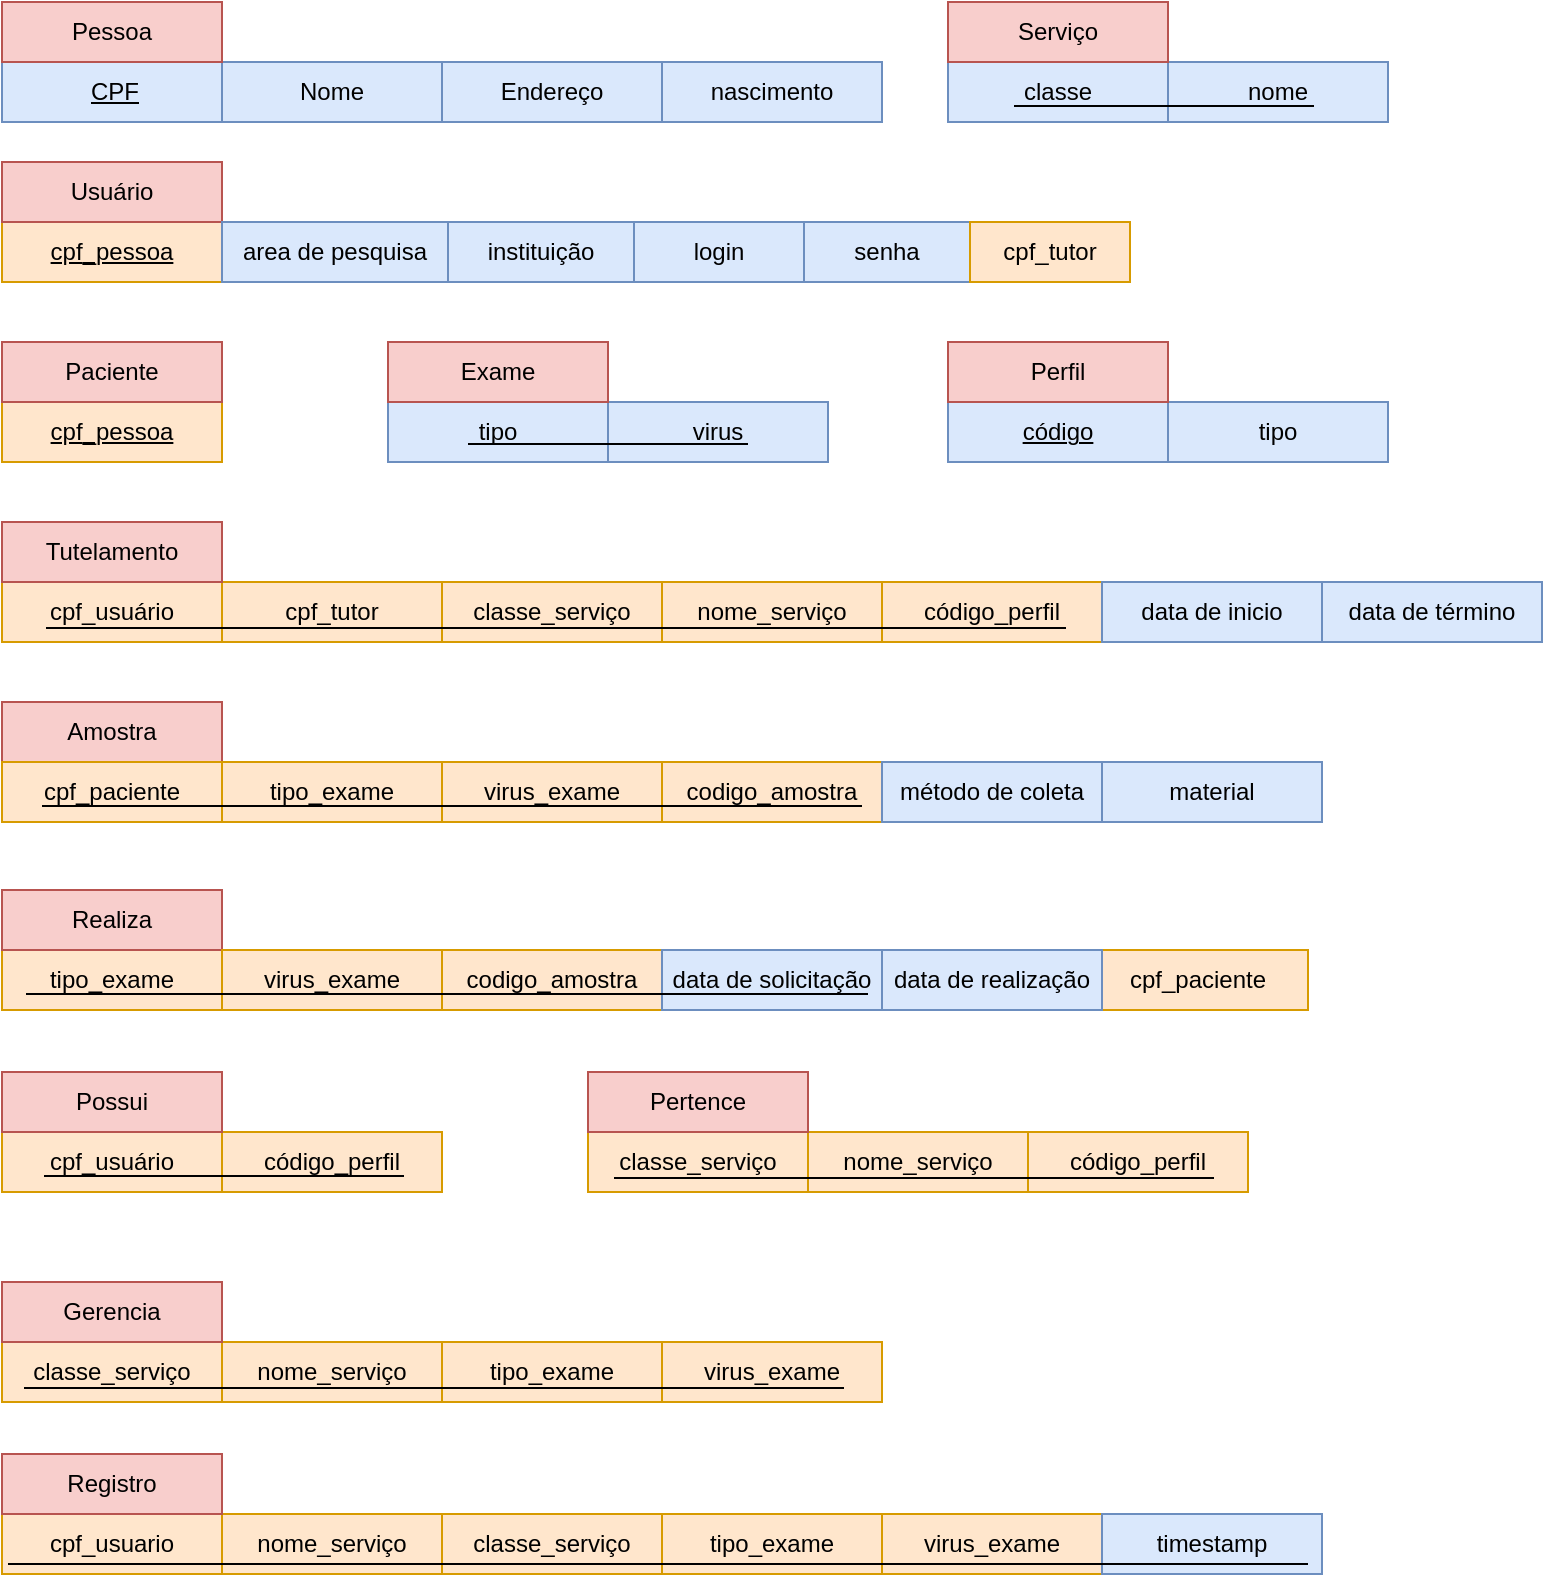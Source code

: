 <mxfile version="13.3.6" type="device" pages="2"><diagram id="jAh0YBd7r8vzs9oW0G2p" name="Lógico"><mxGraphModel dx="868" dy="1661" grid="1" gridSize="10" guides="1" tooltips="1" connect="1" arrows="1" fold="1" page="1" pageScale="1" pageWidth="827" pageHeight="1169" math="0" shadow="0"><root><mxCell id="IMQXL8LmpL3UIw3NfPSL-0"/><mxCell id="IMQXL8LmpL3UIw3NfPSL-1" parent="IMQXL8LmpL3UIw3NfPSL-0"/><mxCell id="pAVJql2VFPZZ9pFo32R--0" value="classe_serviço" style="rounded=0;whiteSpace=wrap;html=1;fillColor=#ffe6cc;strokeColor=#d79b00;" parent="IMQXL8LmpL3UIw3NfPSL-1" vertex="1"><mxGeometry x="247" y="746" width="110" height="30" as="geometry"/></mxCell><mxCell id="IMQXL8LmpL3UIw3NfPSL-2" value="&lt;span&gt;cpf&lt;/span&gt;_pessoa" style="rounded=0;whiteSpace=wrap;html=1;fillColor=#ffe6cc;strokeColor=#d79b00;fontStyle=4" parent="IMQXL8LmpL3UIw3NfPSL-1" vertex="1"><mxGeometry x="27" y="100" width="110" height="30" as="geometry"/></mxCell><mxCell id="eQSZPZ8rWdKUsVEHM2Z0-0" value="Usuário" style="rounded=0;whiteSpace=wrap;html=1;fillColor=#f8cecc;strokeColor=#b85450;" parent="IMQXL8LmpL3UIw3NfPSL-1" vertex="1"><mxGeometry x="27" y="70" width="110" height="30" as="geometry"/></mxCell><mxCell id="uRAISPo1om_rrp90xl5b-1" value="area de pesquisa" style="rounded=0;whiteSpace=wrap;html=1;fillColor=#dae8fc;strokeColor=#6c8ebf;" parent="IMQXL8LmpL3UIw3NfPSL-1" vertex="1"><mxGeometry x="137" y="100" width="113" height="30" as="geometry"/></mxCell><mxCell id="uRAISPo1om_rrp90xl5b-2" value="instituição" style="rounded=0;whiteSpace=wrap;html=1;fillColor=#dae8fc;strokeColor=#6c8ebf;" parent="IMQXL8LmpL3UIw3NfPSL-1" vertex="1"><mxGeometry x="250" y="100" width="93" height="30" as="geometry"/></mxCell><mxCell id="ti2b2BVWEdfCVOwl5oiU-1" value="login" style="rounded=0;whiteSpace=wrap;html=1;fillColor=#dae8fc;strokeColor=#6c8ebf;" parent="IMQXL8LmpL3UIw3NfPSL-1" vertex="1"><mxGeometry x="343" y="100" width="85" height="30" as="geometry"/></mxCell><mxCell id="ti2b2BVWEdfCVOwl5oiU-2" value="senha" style="rounded=0;whiteSpace=wrap;html=1;fillColor=#dae8fc;strokeColor=#6c8ebf;" parent="IMQXL8LmpL3UIw3NfPSL-1" vertex="1"><mxGeometry x="428" y="100" width="83" height="30" as="geometry"/></mxCell><mxCell id="EwQKti8Ii-PapF_wLqeQ-0" value="&lt;u&gt;código&lt;/u&gt;" style="rounded=0;whiteSpace=wrap;html=1;fillColor=#dae8fc;strokeColor=#6c8ebf;" parent="IMQXL8LmpL3UIw3NfPSL-1" vertex="1"><mxGeometry x="500" y="190" width="110" height="30" as="geometry"/></mxCell><mxCell id="EwQKti8Ii-PapF_wLqeQ-1" value="tipo" style="rounded=0;whiteSpace=wrap;html=1;fillColor=#dae8fc;strokeColor=#6c8ebf;" parent="IMQXL8LmpL3UIw3NfPSL-1" vertex="1"><mxGeometry x="610" y="190" width="110" height="30" as="geometry"/></mxCell><mxCell id="EwQKti8Ii-PapF_wLqeQ-2" value="Perfil" style="rounded=0;whiteSpace=wrap;html=1;fillColor=#f8cecc;strokeColor=#b85450;" parent="IMQXL8LmpL3UIw3NfPSL-1" vertex="1"><mxGeometry x="500" y="160" width="110" height="30" as="geometry"/></mxCell><mxCell id="9M65WIHrsqtHwDUgc66k-0" value="classe" style="rounded=0;whiteSpace=wrap;html=1;fillColor=#dae8fc;strokeColor=#6c8ebf;" parent="IMQXL8LmpL3UIw3NfPSL-1" vertex="1"><mxGeometry x="500" y="20" width="110" height="30" as="geometry"/></mxCell><mxCell id="9M65WIHrsqtHwDUgc66k-1" value="nome" style="rounded=0;whiteSpace=wrap;html=1;fillColor=#dae8fc;strokeColor=#6c8ebf;" parent="IMQXL8LmpL3UIw3NfPSL-1" vertex="1"><mxGeometry x="610" y="20" width="110" height="30" as="geometry"/></mxCell><mxCell id="9M65WIHrsqtHwDUgc66k-2" value="Serviço" style="rounded=0;whiteSpace=wrap;html=1;fillColor=#f8cecc;strokeColor=#b85450;" parent="IMQXL8LmpL3UIw3NfPSL-1" vertex="1"><mxGeometry x="500" y="-10" width="110" height="30" as="geometry"/></mxCell><mxCell id="ggwi98xwc5N3ixRF4b1e-0" value="&lt;span&gt;cpf&lt;/span&gt;_pessoa" style="rounded=0;whiteSpace=wrap;html=1;fillColor=#ffe6cc;strokeColor=#d79b00;fontStyle=4" parent="IMQXL8LmpL3UIw3NfPSL-1" vertex="1"><mxGeometry x="27" y="190" width="110" height="30" as="geometry"/></mxCell><mxCell id="ggwi98xwc5N3ixRF4b1e-2" value="Paciente" style="rounded=0;whiteSpace=wrap;html=1;fillColor=#f8cecc;strokeColor=#b85450;" parent="IMQXL8LmpL3UIw3NfPSL-1" vertex="1"><mxGeometry x="27" y="160" width="110" height="30" as="geometry"/></mxCell><mxCell id="Qrjcko0sncPWoXVTELtV-0" value="tipo" style="rounded=0;whiteSpace=wrap;html=1;fillColor=#dae8fc;strokeColor=#6c8ebf;" parent="IMQXL8LmpL3UIw3NfPSL-1" vertex="1"><mxGeometry x="220" y="190" width="110" height="30" as="geometry"/></mxCell><mxCell id="Qrjcko0sncPWoXVTELtV-1" value="virus" style="rounded=0;whiteSpace=wrap;html=1;fillColor=#dae8fc;strokeColor=#6c8ebf;" parent="IMQXL8LmpL3UIw3NfPSL-1" vertex="1"><mxGeometry x="330" y="190" width="110" height="30" as="geometry"/></mxCell><mxCell id="Qrjcko0sncPWoXVTELtV-2" value="Exame" style="rounded=0;whiteSpace=wrap;html=1;fillColor=#f8cecc;strokeColor=#b85450;" parent="IMQXL8LmpL3UIw3NfPSL-1" vertex="1"><mxGeometry x="220" y="160" width="110" height="30" as="geometry"/></mxCell><mxCell id="Qrjcko0sncPWoXVTELtV-6" value="tipo_exame" style="rounded=0;whiteSpace=wrap;html=1;fillColor=#ffe6cc;strokeColor=#d79b00;" parent="IMQXL8LmpL3UIw3NfPSL-1" vertex="1"><mxGeometry x="27" y="464" width="110" height="30" as="geometry"/></mxCell><mxCell id="Qrjcko0sncPWoXVTELtV-7" value="Realiza" style="rounded=0;whiteSpace=wrap;html=1;fillColor=#f8cecc;strokeColor=#b85450;" parent="IMQXL8LmpL3UIw3NfPSL-1" vertex="1"><mxGeometry x="27" y="434" width="110" height="30" as="geometry"/></mxCell><mxCell id="Qrjcko0sncPWoXVTELtV-8" value="virus_exame" style="rounded=0;whiteSpace=wrap;html=1;fillColor=#ffe6cc;strokeColor=#d79b00;" parent="IMQXL8LmpL3UIw3NfPSL-1" vertex="1"><mxGeometry x="137" y="464" width="110" height="30" as="geometry"/></mxCell><mxCell id="IFu592yKUtCFk6tuQfdn-4" value="" style="edgeStyle=orthogonalEdgeStyle;rounded=0;orthogonalLoop=1;jettySize=auto;html=1;" edge="1" parent="IMQXL8LmpL3UIw3NfPSL-1" source="Qrjcko0sncPWoXVTELtV-9" target="IFu592yKUtCFk6tuQfdn-3"><mxGeometry relative="1" as="geometry"/></mxCell><mxCell id="Qrjcko0sncPWoXVTELtV-9" value="codigo_amostra" style="rounded=0;whiteSpace=wrap;html=1;fillColor=#ffe6cc;strokeColor=#d79b00;" parent="IMQXL8LmpL3UIw3NfPSL-1" vertex="1"><mxGeometry x="247" y="464" width="110" height="30" as="geometry"/></mxCell><mxCell id="IFu592yKUtCFk6tuQfdn-3" value="codigo_amostra" style="rounded=0;whiteSpace=wrap;html=1;fillColor=#ffe6cc;strokeColor=#d79b00;" vertex="1" parent="IMQXL8LmpL3UIw3NfPSL-1"><mxGeometry x="437" y="464" width="110" height="30" as="geometry"/></mxCell><mxCell id="wNyRzie6UYbmlpW7Evg7-0" value="cpf_tutor" style="rounded=0;whiteSpace=wrap;html=1;fillColor=#ffe6cc;strokeColor=#d79b00;" parent="IMQXL8LmpL3UIw3NfPSL-1" vertex="1"><mxGeometry x="511" y="100" width="80" height="30" as="geometry"/></mxCell><mxCell id="sxPUjKInwPDWjoTw_KpP-0" value="cpf_usuário" style="rounded=0;whiteSpace=wrap;html=1;fillColor=#ffe6cc;strokeColor=#d79b00;" parent="IMQXL8LmpL3UIw3NfPSL-1" vertex="1"><mxGeometry x="27" y="555" width="110" height="30" as="geometry"/></mxCell><mxCell id="sxPUjKInwPDWjoTw_KpP-1" value="código_perfil" style="rounded=0;whiteSpace=wrap;html=1;fillColor=#ffe6cc;strokeColor=#d79b00;" parent="IMQXL8LmpL3UIw3NfPSL-1" vertex="1"><mxGeometry x="137" y="555" width="110" height="30" as="geometry"/></mxCell><mxCell id="sxPUjKInwPDWjoTw_KpP-2" value="Possui" style="rounded=0;whiteSpace=wrap;html=1;fillColor=#f8cecc;strokeColor=#b85450;" parent="IMQXL8LmpL3UIw3NfPSL-1" vertex="1"><mxGeometry x="27" y="525" width="110" height="30" as="geometry"/></mxCell><mxCell id="qeUYAqXNLvFVu0CiPbcS-0" value="classe_serviço" style="rounded=0;whiteSpace=wrap;html=1;fillColor=#ffe6cc;strokeColor=#d79b00;" parent="IMQXL8LmpL3UIw3NfPSL-1" vertex="1"><mxGeometry x="320" y="555" width="110" height="30" as="geometry"/></mxCell><mxCell id="qeUYAqXNLvFVu0CiPbcS-1" value="nome_serviço" style="rounded=0;whiteSpace=wrap;html=1;fillColor=#ffe6cc;strokeColor=#d79b00;" parent="IMQXL8LmpL3UIw3NfPSL-1" vertex="1"><mxGeometry x="430" y="555" width="110" height="30" as="geometry"/></mxCell><mxCell id="qeUYAqXNLvFVu0CiPbcS-2" value="Pertence" style="rounded=0;whiteSpace=wrap;html=1;fillColor=#f8cecc;strokeColor=#b85450;" parent="IMQXL8LmpL3UIw3NfPSL-1" vertex="1"><mxGeometry x="320" y="525" width="110" height="30" as="geometry"/></mxCell><mxCell id="qeUYAqXNLvFVu0CiPbcS-3" value="código_perfil" style="rounded=0;whiteSpace=wrap;html=1;fillColor=#ffe6cc;strokeColor=#d79b00;" parent="IMQXL8LmpL3UIw3NfPSL-1" vertex="1"><mxGeometry x="540" y="555" width="110" height="30" as="geometry"/></mxCell><mxCell id="aMGyAIAejodZmBtwN_1N-0" value="classe_serviço" style="rounded=0;whiteSpace=wrap;html=1;fillColor=#ffe6cc;strokeColor=#d79b00;" parent="IMQXL8LmpL3UIw3NfPSL-1" vertex="1"><mxGeometry x="27" y="660" width="110" height="30" as="geometry"/></mxCell><mxCell id="aMGyAIAejodZmBtwN_1N-1" value="nome_serviço" style="rounded=0;whiteSpace=wrap;html=1;fillColor=#ffe6cc;strokeColor=#d79b00;" parent="IMQXL8LmpL3UIw3NfPSL-1" vertex="1"><mxGeometry x="137" y="660" width="110" height="30" as="geometry"/></mxCell><mxCell id="aMGyAIAejodZmBtwN_1N-2" value="Gerencia" style="rounded=0;whiteSpace=wrap;html=1;fillColor=#f8cecc;strokeColor=#b85450;" parent="IMQXL8LmpL3UIw3NfPSL-1" vertex="1"><mxGeometry x="27" y="630" width="110" height="30" as="geometry"/></mxCell><mxCell id="aMGyAIAejodZmBtwN_1N-3" value="tipo_exame" style="rounded=0;whiteSpace=wrap;html=1;fillColor=#ffe6cc;strokeColor=#d79b00;" parent="IMQXL8LmpL3UIw3NfPSL-1" vertex="1"><mxGeometry x="247" y="660" width="110" height="30" as="geometry"/></mxCell><mxCell id="wGcYbsJ4tiGH1DmzL5F9-0" value="virus_exame" style="rounded=0;whiteSpace=wrap;html=1;fillColor=#ffe6cc;strokeColor=#d79b00;" parent="IMQXL8LmpL3UIw3NfPSL-1" vertex="1"><mxGeometry x="357" y="660" width="110" height="30" as="geometry"/></mxCell><mxCell id="AltOZx01EjM3JZjMiblU-0" value="cpf_usuário" style="rounded=0;whiteSpace=wrap;html=1;fillColor=#ffe6cc;strokeColor=#d79b00;" parent="IMQXL8LmpL3UIw3NfPSL-1" vertex="1"><mxGeometry x="27" y="280" width="110" height="30" as="geometry"/></mxCell><mxCell id="AltOZx01EjM3JZjMiblU-1" value="cpf_tutor" style="rounded=0;whiteSpace=wrap;html=1;fillColor=#ffe6cc;strokeColor=#d79b00;" parent="IMQXL8LmpL3UIw3NfPSL-1" vertex="1"><mxGeometry x="137" y="280" width="110" height="30" as="geometry"/></mxCell><mxCell id="AltOZx01EjM3JZjMiblU-2" value="Tutelamento" style="rounded=0;whiteSpace=wrap;html=1;fillColor=#f8cecc;strokeColor=#b85450;" parent="IMQXL8LmpL3UIw3NfPSL-1" vertex="1"><mxGeometry x="27" y="250" width="110" height="30" as="geometry"/></mxCell><mxCell id="AH1mc6JwZZPd2PWjTpTR-0" value="classe_serviço" style="rounded=0;whiteSpace=wrap;html=1;fillColor=#ffe6cc;strokeColor=#d79b00;" parent="IMQXL8LmpL3UIw3NfPSL-1" vertex="1"><mxGeometry x="247" y="280" width="110" height="30" as="geometry"/></mxCell><mxCell id="AH1mc6JwZZPd2PWjTpTR-1" value="nome_serviço" style="rounded=0;whiteSpace=wrap;html=1;fillColor=#ffe6cc;strokeColor=#d79b00;" parent="IMQXL8LmpL3UIw3NfPSL-1" vertex="1"><mxGeometry x="357" y="280" width="110" height="30" as="geometry"/></mxCell><mxCell id="AH1mc6JwZZPd2PWjTpTR-2" value="código_perfil" style="rounded=0;whiteSpace=wrap;html=1;fillColor=#ffe6cc;strokeColor=#d79b00;" parent="IMQXL8LmpL3UIw3NfPSL-1" vertex="1"><mxGeometry x="467" y="280" width="110" height="30" as="geometry"/></mxCell><mxCell id="U9KcP7mWg8FIKdCTxs3N-0" value="data de inicio" style="rounded=0;whiteSpace=wrap;html=1;fillColor=#dae8fc;strokeColor=#6c8ebf;" parent="IMQXL8LmpL3UIw3NfPSL-1" vertex="1"><mxGeometry x="577" y="280" width="110" height="30" as="geometry"/></mxCell><mxCell id="U9KcP7mWg8FIKdCTxs3N-1" value="data de término" style="rounded=0;whiteSpace=wrap;html=1;fillColor=#dae8fc;strokeColor=#6c8ebf;" parent="IMQXL8LmpL3UIw3NfPSL-1" vertex="1"><mxGeometry x="687" y="280" width="110" height="30" as="geometry"/></mxCell><mxCell id="jc5Ek-jVVhM3akCp5uhW-0" value="data de solicitação" style="rounded=0;whiteSpace=wrap;html=1;fillColor=#dae8fc;strokeColor=#6c8ebf;" parent="IMQXL8LmpL3UIw3NfPSL-1" vertex="1"><mxGeometry x="357" y="464" width="110" height="30" as="geometry"/></mxCell><mxCell id="6jEtvc7hPuEQ3GslAego-0" value="cpf_paciente" style="rounded=0;whiteSpace=wrap;html=1;fillColor=#ffe6cc;strokeColor=#d79b00;" parent="IMQXL8LmpL3UIw3NfPSL-1" vertex="1"><mxGeometry x="570" y="464" width="110" height="30" as="geometry"/></mxCell><mxCell id="6IfcuP5VA-Heh3vQKkLC-0" value="tipo_exame" style="rounded=0;whiteSpace=wrap;html=1;fillColor=#ffe6cc;strokeColor=#d79b00;" parent="IMQXL8LmpL3UIw3NfPSL-1" vertex="1"><mxGeometry x="137" y="370" width="110" height="30" as="geometry"/></mxCell><mxCell id="6IfcuP5VA-Heh3vQKkLC-1" value="Amostra" style="rounded=0;whiteSpace=wrap;html=1;fillColor=#f8cecc;strokeColor=#b85450;" parent="IMQXL8LmpL3UIw3NfPSL-1" vertex="1"><mxGeometry x="27" y="340" width="110" height="30" as="geometry"/></mxCell><mxCell id="6IfcuP5VA-Heh3vQKkLC-2" value="virus_exame" style="rounded=0;whiteSpace=wrap;html=1;fillColor=#ffe6cc;strokeColor=#d79b00;" parent="IMQXL8LmpL3UIw3NfPSL-1" vertex="1"><mxGeometry x="247" y="370" width="110" height="30" as="geometry"/></mxCell><mxCell id="6IfcuP5VA-Heh3vQKkLC-3" value="codigo_amostra" style="rounded=0;whiteSpace=wrap;html=1;fillColor=#ffe6cc;strokeColor=#d79b00;" parent="IMQXL8LmpL3UIw3NfPSL-1" vertex="1"><mxGeometry x="357" y="370" width="110" height="30" as="geometry"/></mxCell><mxCell id="6IfcuP5VA-Heh3vQKkLC-4" value="método de coleta" style="rounded=0;whiteSpace=wrap;html=1;fillColor=#dae8fc;strokeColor=#6c8ebf;" parent="IMQXL8LmpL3UIw3NfPSL-1" vertex="1"><mxGeometry x="467" y="370" width="110" height="30" as="geometry"/></mxCell><mxCell id="6IfcuP5VA-Heh3vQKkLC-5" value="material" style="rounded=0;whiteSpace=wrap;html=1;fillColor=#dae8fc;strokeColor=#6c8ebf;" parent="IMQXL8LmpL3UIw3NfPSL-1" vertex="1"><mxGeometry x="577" y="370" width="110" height="30" as="geometry"/></mxCell><mxCell id="6IfcuP5VA-Heh3vQKkLC-7" value="cpf_paciente" style="rounded=0;whiteSpace=wrap;html=1;fillColor=#ffe6cc;strokeColor=#d79b00;" parent="IMQXL8LmpL3UIw3NfPSL-1" vertex="1"><mxGeometry x="27" y="370" width="110" height="30" as="geometry"/></mxCell><mxCell id="4jJNKDUPsGu6tuqWJEap-0" value="" style="endArrow=none;html=1;" parent="IMQXL8LmpL3UIw3NfPSL-1" edge="1"><mxGeometry width="50" height="50" relative="1" as="geometry"><mxPoint x="559" y="303" as="sourcePoint"/><mxPoint x="49" y="303" as="targetPoint"/></mxGeometry></mxCell><mxCell id="4jJNKDUPsGu6tuqWJEap-1" value="" style="endArrow=none;html=1;" parent="IMQXL8LmpL3UIw3NfPSL-1" edge="1"><mxGeometry width="50" height="50" relative="1" as="geometry"><mxPoint x="457" y="392" as="sourcePoint"/><mxPoint x="47" y="392" as="targetPoint"/></mxGeometry></mxCell><mxCell id="T8vjY_fEN5TXa0uP2zGC-1" value="" style="endArrow=none;html=1;" parent="IMQXL8LmpL3UIw3NfPSL-1" edge="1"><mxGeometry width="50" height="50" relative="1" as="geometry"><mxPoint x="448" y="683" as="sourcePoint"/><mxPoint x="38" y="683" as="targetPoint"/></mxGeometry></mxCell><mxCell id="T8vjY_fEN5TXa0uP2zGC-2" value="" style="endArrow=none;html=1;" parent="IMQXL8LmpL3UIw3NfPSL-1" edge="1"><mxGeometry width="50" height="50" relative="1" as="geometry"><mxPoint x="633" y="578" as="sourcePoint"/><mxPoint x="333" y="578" as="targetPoint"/></mxGeometry></mxCell><mxCell id="T8vjY_fEN5TXa0uP2zGC-3" value="" style="endArrow=none;html=1;" parent="IMQXL8LmpL3UIw3NfPSL-1" edge="1"><mxGeometry width="50" height="50" relative="1" as="geometry"><mxPoint x="228" y="577" as="sourcePoint"/><mxPoint x="48" y="577" as="targetPoint"/></mxGeometry></mxCell><mxCell id="T8vjY_fEN5TXa0uP2zGC-4" value="" style="endArrow=none;html=1;" parent="IMQXL8LmpL3UIw3NfPSL-1" edge="1"><mxGeometry width="50" height="50" relative="1" as="geometry"><mxPoint x="400" y="211" as="sourcePoint"/><mxPoint x="260" y="211" as="targetPoint"/></mxGeometry></mxCell><mxCell id="T8vjY_fEN5TXa0uP2zGC-5" value="" style="endArrow=none;html=1;" parent="IMQXL8LmpL3UIw3NfPSL-1" edge="1"><mxGeometry width="50" height="50" relative="1" as="geometry"><mxPoint x="683" y="42" as="sourcePoint"/><mxPoint x="533" y="42" as="targetPoint"/></mxGeometry></mxCell><mxCell id="Y0Rt2bb6r4L8f3bkpsZz-0" value="cpf_usuario" style="rounded=0;whiteSpace=wrap;html=1;fillColor=#ffe6cc;strokeColor=#d79b00;" parent="IMQXL8LmpL3UIw3NfPSL-1" vertex="1"><mxGeometry x="27" y="746" width="110" height="30" as="geometry"/></mxCell><mxCell id="Y0Rt2bb6r4L8f3bkpsZz-1" value="nome_serviço" style="rounded=0;whiteSpace=wrap;html=1;fillColor=#ffe6cc;strokeColor=#d79b00;" parent="IMQXL8LmpL3UIw3NfPSL-1" vertex="1"><mxGeometry x="137" y="746" width="110" height="30" as="geometry"/></mxCell><mxCell id="Y0Rt2bb6r4L8f3bkpsZz-2" value="Registro" style="rounded=0;whiteSpace=wrap;html=1;fillColor=#f8cecc;strokeColor=#b85450;" parent="IMQXL8LmpL3UIw3NfPSL-1" vertex="1"><mxGeometry x="27" y="716" width="110" height="30" as="geometry"/></mxCell><mxCell id="Y0Rt2bb6r4L8f3bkpsZz-3" value="tipo_exame" style="rounded=0;whiteSpace=wrap;html=1;fillColor=#ffe6cc;strokeColor=#d79b00;" parent="IMQXL8LmpL3UIw3NfPSL-1" vertex="1"><mxGeometry x="357" y="746" width="110" height="30" as="geometry"/></mxCell><mxCell id="Y0Rt2bb6r4L8f3bkpsZz-4" value="virus_exame" style="rounded=0;whiteSpace=wrap;html=1;fillColor=#ffe6cc;strokeColor=#d79b00;" parent="IMQXL8LmpL3UIw3NfPSL-1" vertex="1"><mxGeometry x="467" y="746" width="110" height="30" as="geometry"/></mxCell><mxCell id="2Xri1TbPJ1mrp56gByfT-2" value="timestamp" style="rounded=0;whiteSpace=wrap;html=1;fillColor=#dae8fc;strokeColor=#6c8ebf;" parent="IMQXL8LmpL3UIw3NfPSL-1" vertex="1"><mxGeometry x="577" y="746" width="110" height="30" as="geometry"/></mxCell><mxCell id="F5T6IKQs63OmMpdxSETy-0" value="CPF" style="rounded=0;whiteSpace=wrap;html=1;fillColor=#dae8fc;strokeColor=#6c8ebf;fontStyle=4" parent="IMQXL8LmpL3UIw3NfPSL-1" vertex="1"><mxGeometry x="27" y="20" width="113" height="30" as="geometry"/></mxCell><mxCell id="F5T6IKQs63OmMpdxSETy-1" value="Nome" style="rounded=0;whiteSpace=wrap;html=1;fillColor=#dae8fc;strokeColor=#6c8ebf;" parent="IMQXL8LmpL3UIw3NfPSL-1" vertex="1"><mxGeometry x="137" y="20" width="110" height="30" as="geometry"/></mxCell><mxCell id="F5T6IKQs63OmMpdxSETy-2" value="Pessoa" style="rounded=0;whiteSpace=wrap;html=1;fillColor=#f8cecc;strokeColor=#b85450;" parent="IMQXL8LmpL3UIw3NfPSL-1" vertex="1"><mxGeometry x="27" y="-10" width="110" height="30" as="geometry"/></mxCell><mxCell id="Nu-nf6Sj6DYuugkJuobS-0" value="Endereço" style="rounded=0;whiteSpace=wrap;html=1;fillColor=#dae8fc;strokeColor=#6c8ebf;" parent="IMQXL8LmpL3UIw3NfPSL-1" vertex="1"><mxGeometry x="247" y="20" width="110" height="30" as="geometry"/></mxCell><mxCell id="Qm3mOYcgyRkWbWsfNOmR-0" value="nascimento" style="rounded=0;whiteSpace=wrap;html=1;fillColor=#dae8fc;strokeColor=#6c8ebf;" parent="IMQXL8LmpL3UIw3NfPSL-1" vertex="1"><mxGeometry x="357" y="20" width="110" height="30" as="geometry"/></mxCell><mxCell id="Y0Rt2bb6r4L8f3bkpsZz-5" value="" style="endArrow=none;html=1;" parent="IMQXL8LmpL3UIw3NfPSL-1" edge="1"><mxGeometry width="50" height="50" relative="1" as="geometry"><mxPoint x="680" y="771" as="sourcePoint"/><mxPoint x="30" y="771" as="targetPoint"/></mxGeometry></mxCell><mxCell id="IFu592yKUtCFk6tuQfdn-1" value="data de realização" style="rounded=0;whiteSpace=wrap;html=1;fillColor=#dae8fc;strokeColor=#6c8ebf;" vertex="1" parent="IMQXL8LmpL3UIw3NfPSL-1"><mxGeometry x="467" y="464" width="110" height="30" as="geometry"/></mxCell><mxCell id="T8vjY_fEN5TXa0uP2zGC-0" value="" style="endArrow=none;html=1;" parent="IMQXL8LmpL3UIw3NfPSL-1" edge="1"><mxGeometry width="50" height="50" relative="1" as="geometry"><mxPoint x="460" y="486" as="sourcePoint"/><mxPoint x="39" y="486" as="targetPoint"/></mxGeometry></mxCell></root></mxGraphModel></diagram><diagram id="wMgisR5RupogRQAmlklI" name="Conceitual"><mxGraphModel dx="1718" dy="492" grid="1" gridSize="10" guides="1" tooltips="1" connect="1" arrows="1" fold="1" page="1" pageScale="1" pageWidth="850" pageHeight="1100" math="0" shadow="0"><root><mxCell id="Sdqjc4RaYZZWizj2zYjM-0"/><mxCell id="Sdqjc4RaYZZWizj2zYjM-1" parent="Sdqjc4RaYZZWizj2zYjM-0"/><mxCell id="Sdqjc4RaYZZWizj2zYjM-2" value="Usuário" style="rounded=0;whiteSpace=wrap;html=1;" parent="Sdqjc4RaYZZWizj2zYjM-1" vertex="1"><mxGeometry x="135" y="230" width="130" height="70" as="geometry"/></mxCell><mxCell id="Sdqjc4RaYZZWizj2zYjM-3" value="&lt;div&gt;Nome&lt;/div&gt;" style="ellipse;whiteSpace=wrap;html=1;align=center;" parent="Sdqjc4RaYZZWizj2zYjM-1" vertex="1"><mxGeometry x="-355" y="409" width="100" height="40" as="geometry"/></mxCell><mxCell id="Sdqjc4RaYZZWizj2zYjM-4" value="Endereço" style="ellipse;whiteSpace=wrap;html=1;align=center;" parent="Sdqjc4RaYZZWizj2zYjM-1" vertex="1"><mxGeometry x="-355" y="455" width="100" height="40" as="geometry"/></mxCell><mxCell id="Sdqjc4RaYZZWizj2zYjM-5" value="CPF" style="ellipse;whiteSpace=wrap;html=1;align=center;fontStyle=4;" parent="Sdqjc4RaYZZWizj2zYjM-1" vertex="1"><mxGeometry x="-355" y="359" width="100" height="40" as="geometry"/></mxCell><mxCell id="Sdqjc4RaYZZWizj2zYjM-6" value="Área de pesquisa" style="ellipse;whiteSpace=wrap;html=1;align=center;" parent="Sdqjc4RaYZZWizj2zYjM-1" vertex="1"><mxGeometry x="-40" y="90" width="100" height="40" as="geometry"/></mxCell><mxCell id="Sdqjc4RaYZZWizj2zYjM-7" value="Instituição" style="ellipse;whiteSpace=wrap;html=1;align=center;" parent="Sdqjc4RaYZZWizj2zYjM-1" vertex="1"><mxGeometry x="-50" y="140" width="100" height="40" as="geometry"/></mxCell><mxCell id="Sdqjc4RaYZZWizj2zYjM-8" value="Data de Nascimento" style="ellipse;whiteSpace=wrap;html=1;align=center;" parent="Sdqjc4RaYZZWizj2zYjM-1" vertex="1"><mxGeometry x="-355" y="510" width="100" height="40" as="geometry"/></mxCell><mxCell id="Sdqjc4RaYZZWizj2zYjM-9" value="Login" style="ellipse;whiteSpace=wrap;html=1;align=center;" parent="Sdqjc4RaYZZWizj2zYjM-1" vertex="1"><mxGeometry x="-50" y="190" width="100" height="47" as="geometry"/></mxCell><mxCell id="Sdqjc4RaYZZWizj2zYjM-10" value="Senha" style="ellipse;whiteSpace=wrap;html=1;align=center;" parent="Sdqjc4RaYZZWizj2zYjM-1" vertex="1"><mxGeometry x="60" y="70" width="100" height="43" as="geometry"/></mxCell><mxCell id="Sdqjc4RaYZZWizj2zYjM-11" value="" style="endArrow=none;html=1;entryX=0;entryY=0.5;entryDx=0;entryDy=0;exitX=1;exitY=0.5;exitDx=0;exitDy=0;" parent="Sdqjc4RaYZZWizj2zYjM-1" source="Sdqjc4RaYZZWizj2zYjM-3" target="F1J-BJgV4e-9mmeXZ5O0-0" edge="1"><mxGeometry width="50" height="50" relative="1" as="geometry"><mxPoint x="-235" y="399" as="sourcePoint"/><mxPoint x="-305" y="314" as="targetPoint"/></mxGeometry></mxCell><mxCell id="Sdqjc4RaYZZWizj2zYjM-12" value="" style="endArrow=none;html=1;entryX=0;entryY=0.5;entryDx=0;entryDy=0;exitX=1;exitY=0.5;exitDx=0;exitDy=0;" parent="Sdqjc4RaYZZWizj2zYjM-1" source="Sdqjc4RaYZZWizj2zYjM-5" target="F1J-BJgV4e-9mmeXZ5O0-0" edge="1"><mxGeometry width="50" height="50" relative="1" as="geometry"><mxPoint x="-345" y="159" as="sourcePoint"/><mxPoint x="-305" y="314" as="targetPoint"/></mxGeometry></mxCell><mxCell id="Sdqjc4RaYZZWizj2zYjM-13" value="" style="endArrow=none;html=1;entryX=0;entryY=0.5;entryDx=0;entryDy=0;exitX=1;exitY=0.5;exitDx=0;exitDy=0;" parent="Sdqjc4RaYZZWizj2zYjM-1" source="Sdqjc4RaYZZWizj2zYjM-4" target="F1J-BJgV4e-9mmeXZ5O0-0" edge="1"><mxGeometry width="50" height="50" relative="1" as="geometry"><mxPoint x="-345" y="209" as="sourcePoint"/><mxPoint x="-305" y="314" as="targetPoint"/></mxGeometry></mxCell><mxCell id="Sdqjc4RaYZZWizj2zYjM-14" value="" style="endArrow=none;html=1;exitX=1;exitY=1;exitDx=0;exitDy=0;entryX=0;entryY=0;entryDx=0;entryDy=0;" parent="Sdqjc4RaYZZWizj2zYjM-1" source="Sdqjc4RaYZZWizj2zYjM-6" target="Sdqjc4RaYZZWizj2zYjM-2" edge="1"><mxGeometry width="50" height="50" relative="1" as="geometry"><mxPoint x="40" y="140" as="sourcePoint"/><mxPoint x="80" y="195" as="targetPoint"/></mxGeometry></mxCell><mxCell id="Sdqjc4RaYZZWizj2zYjM-15" value="" style="endArrow=none;html=1;exitX=1;exitY=0.5;exitDx=0;exitDy=0;entryX=0;entryY=0;entryDx=0;entryDy=0;" parent="Sdqjc4RaYZZWizj2zYjM-1" source="Sdqjc4RaYZZWizj2zYjM-7" target="Sdqjc4RaYZZWizj2zYjM-2" edge="1"><mxGeometry width="50" height="50" relative="1" as="geometry"><mxPoint x="40" y="190" as="sourcePoint"/><mxPoint x="80" y="195" as="targetPoint"/></mxGeometry></mxCell><mxCell id="Sdqjc4RaYZZWizj2zYjM-16" value="" style="endArrow=none;html=1;exitX=1;exitY=0.5;exitDx=0;exitDy=0;entryX=0;entryY=0.5;entryDx=0;entryDy=0;" parent="Sdqjc4RaYZZWizj2zYjM-1" source="Sdqjc4RaYZZWizj2zYjM-8" target="F1J-BJgV4e-9mmeXZ5O0-0" edge="1"><mxGeometry width="50" height="50" relative="1" as="geometry"><mxPoint x="-345" y="359" as="sourcePoint"/><mxPoint x="-305" y="314" as="targetPoint"/></mxGeometry></mxCell><mxCell id="Sdqjc4RaYZZWizj2zYjM-17" value="" style="endArrow=none;html=1;exitX=1;exitY=0.5;exitDx=0;exitDy=0;entryX=0;entryY=0;entryDx=0;entryDy=0;" parent="Sdqjc4RaYZZWizj2zYjM-1" source="Sdqjc4RaYZZWizj2zYjM-9" target="Sdqjc4RaYZZWizj2zYjM-2" edge="1"><mxGeometry width="50" height="50" relative="1" as="geometry"><mxPoint x="20" y="260" as="sourcePoint"/><mxPoint x="80" y="195" as="targetPoint"/></mxGeometry></mxCell><mxCell id="Sdqjc4RaYZZWizj2zYjM-19" value="Tutelamento" style="rhombus;whiteSpace=wrap;html=1;" parent="Sdqjc4RaYZZWizj2zYjM-1" vertex="1"><mxGeometry x="470" y="225" width="80" height="80" as="geometry"/></mxCell><mxCell id="Sdqjc4RaYZZWizj2zYjM-20" value="Perfil" style="rounded=0;whiteSpace=wrap;html=1;" parent="Sdqjc4RaYZZWizj2zYjM-1" vertex="1"><mxGeometry x="708" y="230" width="130" height="70" as="geometry"/></mxCell><mxCell id="Sdqjc4RaYZZWizj2zYjM-21" value="Possui" style="rhombus;whiteSpace=wrap;html=1;" parent="Sdqjc4RaYZZWizj2zYjM-1" vertex="1"><mxGeometry x="480" y="10" width="80" height="80" as="geometry"/></mxCell><mxCell id="Sdqjc4RaYZZWizj2zYjM-22" value="" style="endArrow=none;html=1;rounded=0;exitX=0.75;exitY=0;exitDx=0;exitDy=0;entryX=0.5;entryY=0;entryDx=0;entryDy=0;" parent="Sdqjc4RaYZZWizj2zYjM-1" source="Sdqjc4RaYZZWizj2zYjM-2" target="Sdqjc4RaYZZWizj2zYjM-19" edge="1"><mxGeometry relative="1" as="geometry"><mxPoint x="230" y="270" as="sourcePoint"/><mxPoint x="440" y="200" as="targetPoint"/><Array as="points"><mxPoint x="233" y="200"/><mxPoint x="410" y="200"/><mxPoint x="510" y="200"/></Array></mxGeometry></mxCell><mxCell id="Sdqjc4RaYZZWizj2zYjM-23" value="1" style="resizable=0;html=1;align=right;verticalAlign=bottom;" parent="Sdqjc4RaYZZWizj2zYjM-22" connectable="0" vertex="1"><mxGeometry x="1" relative="1" as="geometry"><mxPoint x="-70" y="-25" as="offset"/></mxGeometry></mxCell><mxCell id="Sdqjc4RaYZZWizj2zYjM-24" value="" style="endArrow=none;html=1;rounded=0;entryX=0;entryY=0.5;entryDx=0;entryDy=0;exitX=1;exitY=0.5;exitDx=0;exitDy=0;" parent="Sdqjc4RaYZZWizj2zYjM-1" source="Sdqjc4RaYZZWizj2zYjM-2" target="Sdqjc4RaYZZWizj2zYjM-19" edge="1"><mxGeometry relative="1" as="geometry"><mxPoint x="320" y="265" as="sourcePoint"/><mxPoint x="390" y="270" as="targetPoint"/></mxGeometry></mxCell><mxCell id="Sdqjc4RaYZZWizj2zYjM-25" value="N" style="resizable=0;html=1;align=right;verticalAlign=bottom;" parent="Sdqjc4RaYZZWizj2zYjM-24" connectable="0" vertex="1"><mxGeometry x="1" relative="1" as="geometry"><mxPoint x="-30" as="offset"/></mxGeometry></mxCell><mxCell id="Sdqjc4RaYZZWizj2zYjM-26" value="" style="endArrow=none;html=1;rounded=0;exitX=0.5;exitY=0;exitDx=0;exitDy=0;entryX=0;entryY=0.5;entryDx=0;entryDy=0;" parent="Sdqjc4RaYZZWizj2zYjM-1" source="Sdqjc4RaYZZWizj2zYjM-2" target="Sdqjc4RaYZZWizj2zYjM-21" edge="1"><mxGeometry relative="1" as="geometry"><mxPoint x="330" y="275" as="sourcePoint"/><mxPoint x="255" y="70" as="targetPoint"/><Array as="points"><mxPoint x="200" y="50"/></Array></mxGeometry></mxCell><mxCell id="Sdqjc4RaYZZWizj2zYjM-27" value="N" style="resizable=0;html=1;align=right;verticalAlign=bottom;" parent="Sdqjc4RaYZZWizj2zYjM-26" connectable="0" vertex="1"><mxGeometry x="1" relative="1" as="geometry"><mxPoint x="-50" as="offset"/></mxGeometry></mxCell><mxCell id="Sdqjc4RaYZZWizj2zYjM-28" value="" style="endArrow=none;html=1;rounded=0;exitX=0.5;exitY=0;exitDx=0;exitDy=0;entryX=1;entryY=0.5;entryDx=0;entryDy=0;" parent="Sdqjc4RaYZZWizj2zYjM-1" source="Sdqjc4RaYZZWizj2zYjM-20" target="Sdqjc4RaYZZWizj2zYjM-21" edge="1"><mxGeometry relative="1" as="geometry"><mxPoint x="265" y="240" as="sourcePoint"/><mxPoint x="420" y="130" as="targetPoint"/><Array as="points"><mxPoint x="773" y="50"/></Array></mxGeometry></mxCell><mxCell id="Sdqjc4RaYZZWizj2zYjM-29" value="M" style="resizable=0;html=1;align=right;verticalAlign=bottom;" parent="Sdqjc4RaYZZWizj2zYjM-28" connectable="0" vertex="1"><mxGeometry x="1" relative="1" as="geometry"><mxPoint x="100" as="offset"/></mxGeometry></mxCell><mxCell id="Sdqjc4RaYZZWizj2zYjM-30" value="Data de início" style="ellipse;whiteSpace=wrap;html=1;align=center;" parent="Sdqjc4RaYZZWizj2zYjM-1" vertex="1"><mxGeometry x="520" y="130" width="100" height="40" as="geometry"/></mxCell><mxCell id="Sdqjc4RaYZZWizj2zYjM-31" value="Data de término" style="ellipse;whiteSpace=wrap;html=1;align=center;" parent="Sdqjc4RaYZZWizj2zYjM-1" vertex="1"><mxGeometry x="560" y="180" width="100" height="40" as="geometry"/></mxCell><mxCell id="Sdqjc4RaYZZWizj2zYjM-32" value="" style="endArrow=none;html=1;exitX=1;exitY=0;exitDx=0;exitDy=0;" parent="Sdqjc4RaYZZWizj2zYjM-1" source="Sdqjc4RaYZZWizj2zYjM-19" target="Sdqjc4RaYZZWizj2zYjM-31" edge="1"><mxGeometry width="50" height="50" relative="1" as="geometry"><mxPoint x="550" y="290" as="sourcePoint"/><mxPoint x="600" y="240" as="targetPoint"/></mxGeometry></mxCell><mxCell id="Sdqjc4RaYZZWizj2zYjM-33" value="" style="endArrow=none;html=1;exitX=1;exitY=0;exitDx=0;exitDy=0;" parent="Sdqjc4RaYZZWizj2zYjM-1" source="Sdqjc4RaYZZWizj2zYjM-19" target="Sdqjc4RaYZZWizj2zYjM-30" edge="1"><mxGeometry width="50" height="50" relative="1" as="geometry"><mxPoint x="540" y="255" as="sourcePoint"/><mxPoint x="591.024" y="226.299" as="targetPoint"/></mxGeometry></mxCell><mxCell id="Sdqjc4RaYZZWizj2zYjM-34" value="" style="endArrow=none;html=1;rounded=0;entryX=0;entryY=0.5;entryDx=0;entryDy=0;exitX=1;exitY=0.5;exitDx=0;exitDy=0;" parent="Sdqjc4RaYZZWizj2zYjM-1" source="Sdqjc4RaYZZWizj2zYjM-19" target="Sdqjc4RaYZZWizj2zYjM-20" edge="1"><mxGeometry relative="1" as="geometry"><mxPoint x="330" y="275" as="sourcePoint"/><mxPoint x="480" y="275" as="targetPoint"/></mxGeometry></mxCell><mxCell id="Sdqjc4RaYZZWizj2zYjM-35" value="M" style="resizable=0;html=1;align=right;verticalAlign=bottom;" parent="Sdqjc4RaYZZWizj2zYjM-34" connectable="0" vertex="1"><mxGeometry x="1" relative="1" as="geometry"><mxPoint x="-30" as="offset"/></mxGeometry></mxCell><mxCell id="Sdqjc4RaYZZWizj2zYjM-36" value="Tipo" style="ellipse;whiteSpace=wrap;html=1;align=center;" parent="Sdqjc4RaYZZWizj2zYjM-1" vertex="1"><mxGeometry x="898" y="210" width="100" height="40" as="geometry"/></mxCell><mxCell id="Sdqjc4RaYZZWizj2zYjM-37" value="" style="endArrow=none;html=1;exitX=1;exitY=0.5;exitDx=0;exitDy=0;entryX=0;entryY=0.5;entryDx=0;entryDy=0;" parent="Sdqjc4RaYZZWizj2zYjM-1" source="Sdqjc4RaYZZWizj2zYjM-20" target="Sdqjc4RaYZZWizj2zYjM-36" edge="1"><mxGeometry width="50" height="50" relative="1" as="geometry"><mxPoint x="540" y="255" as="sourcePoint"/><mxPoint x="591.024" y="226.299" as="targetPoint"/></mxGeometry></mxCell><mxCell id="Sdqjc4RaYZZWizj2zYjM-38" value="código" style="ellipse;whiteSpace=wrap;html=1;align=center;fontStyle=4;" parent="Sdqjc4RaYZZWizj2zYjM-1" vertex="1"><mxGeometry x="898" y="260" width="100" height="40" as="geometry"/></mxCell><mxCell id="Sdqjc4RaYZZWizj2zYjM-39" value="" style="endArrow=none;html=1;exitX=1;exitY=0.5;exitDx=0;exitDy=0;entryX=0;entryY=0.5;entryDx=0;entryDy=0;" parent="Sdqjc4RaYZZWizj2zYjM-1" source="Sdqjc4RaYZZWizj2zYjM-20" target="Sdqjc4RaYZZWizj2zYjM-38" edge="1"><mxGeometry width="50" height="50" relative="1" as="geometry"><mxPoint x="820" y="275" as="sourcePoint"/><mxPoint x="880" y="230" as="targetPoint"/></mxGeometry></mxCell><mxCell id="Sdqjc4RaYZZWizj2zYjM-40" value="Serviço" style="rounded=0;whiteSpace=wrap;html=1;" parent="Sdqjc4RaYZZWizj2zYjM-1" vertex="1"><mxGeometry x="445" y="436" width="130" height="70" as="geometry"/></mxCell><mxCell id="Sdqjc4RaYZZWizj2zYjM-41" value="Pertence" style="rhombus;whiteSpace=wrap;html=1;" parent="Sdqjc4RaYZZWizj2zYjM-1" vertex="1"><mxGeometry x="733" y="431" width="80" height="80" as="geometry"/></mxCell><mxCell id="Sdqjc4RaYZZWizj2zYjM-42" value="" style="shape=link;html=1;rounded=0;entryX=0;entryY=0.5;entryDx=0;entryDy=0;" parent="Sdqjc4RaYZZWizj2zYjM-1" target="Sdqjc4RaYZZWizj2zYjM-41" edge="1"><mxGeometry relative="1" as="geometry"><mxPoint x="575" y="471" as="sourcePoint"/><mxPoint x="705" y="470.5" as="targetPoint"/></mxGeometry></mxCell><mxCell id="Sdqjc4RaYZZWizj2zYjM-43" value="N" style="resizable=0;html=1;align=right;verticalAlign=bottom;" parent="Sdqjc4RaYZZWizj2zYjM-42" connectable="0" vertex="1"><mxGeometry x="1" relative="1" as="geometry"><mxPoint x="-65" as="offset"/></mxGeometry></mxCell><mxCell id="Sdqjc4RaYZZWizj2zYjM-44" value="" style="shape=link;html=1;rounded=0;entryX=0.5;entryY=0;entryDx=0;entryDy=0;exitX=0.5;exitY=1;exitDx=0;exitDy=0;" parent="Sdqjc4RaYZZWizj2zYjM-1" source="Sdqjc4RaYZZWizj2zYjM-20" target="Sdqjc4RaYZZWizj2zYjM-41" edge="1"><mxGeometry relative="1" as="geometry"><mxPoint x="613" y="445" as="sourcePoint"/><mxPoint x="743" y="445" as="targetPoint"/></mxGeometry></mxCell><mxCell id="Sdqjc4RaYZZWizj2zYjM-45" value="M" style="resizable=0;html=1;align=right;verticalAlign=bottom;" parent="Sdqjc4RaYZZWizj2zYjM-44" connectable="0" vertex="1"><mxGeometry x="1" relative="1" as="geometry"><mxPoint x="-15" y="-35" as="offset"/></mxGeometry></mxCell><mxCell id="Sdqjc4RaYZZWizj2zYjM-46" value="" style="endArrow=none;html=1;rounded=0;entryX=0.5;entryY=0;entryDx=0;entryDy=0;exitX=0.5;exitY=1;exitDx=0;exitDy=0;" parent="Sdqjc4RaYZZWizj2zYjM-1" source="Sdqjc4RaYZZWizj2zYjM-19" target="Sdqjc4RaYZZWizj2zYjM-40" edge="1"><mxGeometry relative="1" as="geometry"><mxPoint x="560" y="275" as="sourcePoint"/><mxPoint x="690" y="275" as="targetPoint"/></mxGeometry></mxCell><mxCell id="Sdqjc4RaYZZWizj2zYjM-47" value="&lt;div&gt;K&lt;/div&gt;" style="resizable=0;html=1;align=right;verticalAlign=bottom;" parent="Sdqjc4RaYZZWizj2zYjM-46" connectable="0" vertex="1"><mxGeometry x="1" relative="1" as="geometry"><mxPoint x="-10" y="-30" as="offset"/></mxGeometry></mxCell><mxCell id="Sdqjc4RaYZZWizj2zYjM-48" value="classe" style="ellipse;whiteSpace=wrap;html=1;align=center;fontStyle=4;" parent="Sdqjc4RaYZZWizj2zYjM-1" vertex="1"><mxGeometry x="540" y="333" width="103" height="47" as="geometry"/></mxCell><mxCell id="Sdqjc4RaYZZWizj2zYjM-49" value="&lt;div&gt;nome&lt;/div&gt;" style="ellipse;whiteSpace=wrap;html=1;align=center;fontStyle=4;" parent="Sdqjc4RaYZZWizj2zYjM-1" vertex="1"><mxGeometry x="605" y="380" width="100" height="40" as="geometry"/></mxCell><mxCell id="Sdqjc4RaYZZWizj2zYjM-50" value="" style="endArrow=none;html=1;exitX=1;exitY=0;exitDx=0;exitDy=0;" parent="Sdqjc4RaYZZWizj2zYjM-1" source="Sdqjc4RaYZZWizj2zYjM-40" target="Sdqjc4RaYZZWizj2zYjM-48" edge="1"><mxGeometry width="50" height="50" relative="1" as="geometry"><mxPoint x="150" y="460" as="sourcePoint"/><mxPoint x="200" y="275" as="targetPoint"/></mxGeometry></mxCell><mxCell id="Sdqjc4RaYZZWizj2zYjM-51" value="" style="endArrow=none;html=1;exitX=1;exitY=0;exitDx=0;exitDy=0;" parent="Sdqjc4RaYZZWizj2zYjM-1" source="Sdqjc4RaYZZWizj2zYjM-40" target="Sdqjc4RaYZZWizj2zYjM-49" edge="1"><mxGeometry width="50" height="50" relative="1" as="geometry"><mxPoint x="455" y="445" as="sourcePoint"/><mxPoint x="420" y="420" as="targetPoint"/></mxGeometry></mxCell><mxCell id="Sdqjc4RaYZZWizj2zYjM-52" value="Gerencia" style="rhombus;whiteSpace=wrap;html=1;" parent="Sdqjc4RaYZZWizj2zYjM-1" vertex="1"><mxGeometry x="625" y="540" width="80" height="80" as="geometry"/></mxCell><mxCell id="Sdqjc4RaYZZWizj2zYjM-53" value="Paciente" style="rounded=0;whiteSpace=wrap;html=1;" parent="Sdqjc4RaYZZWizj2zYjM-1" vertex="1"><mxGeometry x="135" y="716" width="130" height="70" as="geometry"/></mxCell><mxCell id="Sdqjc4RaYZZWizj2zYjM-54" value="" style="endArrow=none;html=1;rounded=0;exitX=0.5;exitY=1;exitDx=0;exitDy=0;entryX=0;entryY=0.5;entryDx=0;entryDy=0;" parent="Sdqjc4RaYZZWizj2zYjM-1" source="Sdqjc4RaYZZWizj2zYjM-40" target="Sdqjc4RaYZZWizj2zYjM-52" edge="1"><mxGeometry relative="1" as="geometry"><mxPoint x="509.5" y="546" as="sourcePoint"/><mxPoint x="470" y="646" as="targetPoint"/><Array as="points"><mxPoint x="510" y="580"/></Array></mxGeometry></mxCell><mxCell id="Sdqjc4RaYZZWizj2zYjM-55" value="&lt;div&gt;M&lt;/div&gt;" style="resizable=0;html=1;align=right;verticalAlign=bottom;" parent="Sdqjc4RaYZZWizj2zYjM-54" connectable="0" vertex="1"><mxGeometry x="1" relative="1" as="geometry"><mxPoint x="-70.59" y="-10" as="offset"/></mxGeometry></mxCell><mxCell id="Sdqjc4RaYZZWizj2zYjM-56" value="" style="endArrow=none;html=1;rounded=0;entryX=0.5;entryY=0;entryDx=0;entryDy=0;exitX=1;exitY=0.5;exitDx=0;exitDy=0;" parent="Sdqjc4RaYZZWizj2zYjM-1" source="Sdqjc4RaYZZWizj2zYjM-52" target="Sdqjc4RaYZZWizj2zYjM-64" edge="1"><mxGeometry relative="1" as="geometry"><mxPoint x="520" y="516" as="sourcePoint"/><mxPoint x="268" y="717" as="targetPoint"/><Array as="points"><mxPoint x="735" y="580"/></Array></mxGeometry></mxCell><mxCell id="Sdqjc4RaYZZWizj2zYjM-57" value="N" style="resizable=0;html=1;align=right;verticalAlign=bottom;" parent="Sdqjc4RaYZZWizj2zYjM-56" connectable="0" vertex="1"><mxGeometry x="1" relative="1" as="geometry"><mxPoint x="15" y="-65.88" as="offset"/></mxGeometry></mxCell><mxCell id="Sdqjc4RaYZZWizj2zYjM-58" value="tipo" style="ellipse;whiteSpace=wrap;html=1;align=center;fontStyle=4;" parent="Sdqjc4RaYZZWizj2zYjM-1" vertex="1"><mxGeometry x="850" y="706" width="100" height="40" as="geometry"/></mxCell><mxCell id="Sdqjc4RaYZZWizj2zYjM-59" value="vírus" style="ellipse;whiteSpace=wrap;html=1;align=center;fontStyle=4;" parent="Sdqjc4RaYZZWizj2zYjM-1" vertex="1"><mxGeometry x="850" y="766" width="100" height="40" as="geometry"/></mxCell><mxCell id="Sdqjc4RaYZZWizj2zYjM-60" value="" style="endArrow=none;html=1;exitX=0;exitY=0.5;exitDx=0;exitDy=0;entryX=1;entryY=0.5;entryDx=0;entryDy=0;" parent="Sdqjc4RaYZZWizj2zYjM-1" source="Sdqjc4RaYZZWizj2zYjM-58" target="Sdqjc4RaYZZWizj2zYjM-64" edge="1"><mxGeometry width="50" height="50" relative="1" as="geometry"><mxPoint x="435" y="701" as="sourcePoint"/><mxPoint x="990" y="936" as="targetPoint"/></mxGeometry></mxCell><mxCell id="Sdqjc4RaYZZWizj2zYjM-61" value="" style="endArrow=none;html=1;exitX=0;exitY=0.5;exitDx=0;exitDy=0;entryX=1;entryY=0.5;entryDx=0;entryDy=0;" parent="Sdqjc4RaYZZWizj2zYjM-1" source="Sdqjc4RaYZZWizj2zYjM-59" target="Sdqjc4RaYZZWizj2zYjM-64" edge="1"><mxGeometry width="50" height="50" relative="1" as="geometry"><mxPoint x="880" y="916" as="sourcePoint"/><mxPoint x="990" y="941.0" as="targetPoint"/></mxGeometry></mxCell><mxCell id="Sdqjc4RaYZZWizj2zYjM-62" value="Realiza" style="shape=rhombus;double=1;perimeter=rhombusPerimeter;whiteSpace=wrap;html=1;align=center;" parent="Sdqjc4RaYZZWizj2zYjM-1" vertex="1"><mxGeometry x="450" y="721" width="120" height="60" as="geometry"/></mxCell><mxCell id="Sdqjc4RaYZZWizj2zYjM-63" value="Amostra" style="shape=ext;margin=3;double=1;whiteSpace=wrap;html=1;align=center;" parent="Sdqjc4RaYZZWizj2zYjM-1" vertex="1"><mxGeometry x="460" y="876" width="100" height="40" as="geometry"/></mxCell><mxCell id="Sdqjc4RaYZZWizj2zYjM-64" value="Exame" style="rounded=0;whiteSpace=wrap;html=1;" parent="Sdqjc4RaYZZWizj2zYjM-1" vertex="1"><mxGeometry x="670" y="716" width="130" height="70" as="geometry"/></mxCell><mxCell id="Sdqjc4RaYZZWizj2zYjM-65" value="" style="endArrow=none;html=1;rounded=0;exitX=1;exitY=0.5;exitDx=0;exitDy=0;entryX=0;entryY=0.5;entryDx=0;entryDy=0;" parent="Sdqjc4RaYZZWizj2zYjM-1" source="Sdqjc4RaYZZWizj2zYjM-62" target="Sdqjc4RaYZZWizj2zYjM-64" edge="1"><mxGeometry relative="1" as="geometry"><mxPoint x="430" y="746" as="sourcePoint"/><mxPoint x="660" y="756" as="targetPoint"/></mxGeometry></mxCell><mxCell id="Sdqjc4RaYZZWizj2zYjM-66" value="1" style="resizable=0;html=1;align=right;verticalAlign=bottom;" parent="Sdqjc4RaYZZWizj2zYjM-65" connectable="0" vertex="1"><mxGeometry x="1" relative="1" as="geometry"><mxPoint x="-40" as="offset"/></mxGeometry></mxCell><mxCell id="Sdqjc4RaYZZWizj2zYjM-67" value="" style="endArrow=none;html=1;rounded=0;entryX=0;entryY=0.5;entryDx=0;entryDy=0;exitX=1;exitY=0.5;exitDx=0;exitDy=0;" parent="Sdqjc4RaYZZWizj2zYjM-1" source="Sdqjc4RaYZZWizj2zYjM-53" target="Sdqjc4RaYZZWizj2zYjM-62" edge="1"><mxGeometry relative="1" as="geometry"><mxPoint x="350" y="746" as="sourcePoint"/><mxPoint x="700" y="761" as="targetPoint"/></mxGeometry></mxCell><mxCell id="Sdqjc4RaYZZWizj2zYjM-68" value="N" style="resizable=0;html=1;align=right;verticalAlign=bottom;" parent="Sdqjc4RaYZZWizj2zYjM-67" connectable="0" vertex="1"><mxGeometry x="1" relative="1" as="geometry"><mxPoint x="-40" as="offset"/></mxGeometry></mxCell><mxCell id="Sdqjc4RaYZZWizj2zYjM-69" value="data de realização" style="ellipse;whiteSpace=wrap;html=1;align=center;fontStyle=0" parent="Sdqjc4RaYZZWizj2zYjM-1" vertex="1"><mxGeometry x="410" y="640" width="90" height="40" as="geometry"/></mxCell><mxCell id="Sdqjc4RaYZZWizj2zYjM-70" value="" style="endArrow=none;html=1;entryX=0.5;entryY=0;entryDx=0;entryDy=0;" parent="Sdqjc4RaYZZWizj2zYjM-1" source="Sdqjc4RaYZZWizj2zYjM-69" target="Sdqjc4RaYZZWizj2zYjM-62" edge="1"><mxGeometry width="50" height="50" relative="1" as="geometry"><mxPoint x="455" y="465" as="sourcePoint"/><mxPoint x="420" y="485" as="targetPoint"/></mxGeometry></mxCell><mxCell id="Sdqjc4RaYZZWizj2zYjM-71" value="" style="shape=link;html=1;rounded=0;entryX=0.5;entryY=1;entryDx=0;entryDy=0;exitX=0.5;exitY=0;exitDx=0;exitDy=0;" parent="Sdqjc4RaYZZWizj2zYjM-1" source="Sdqjc4RaYZZWizj2zYjM-63" target="Sdqjc4RaYZZWizj2zYjM-62" edge="1"><mxGeometry relative="1" as="geometry"><mxPoint x="585" y="501" as="sourcePoint"/><mxPoint x="715" y="501" as="targetPoint"/></mxGeometry></mxCell><mxCell id="Sdqjc4RaYZZWizj2zYjM-72" value="M" style="resizable=0;html=1;align=right;verticalAlign=bottom;" parent="Sdqjc4RaYZZWizj2zYjM-71" connectable="0" vertex="1"><mxGeometry x="1" relative="1" as="geometry"><mxPoint x="-10" y="55" as="offset"/></mxGeometry></mxCell><mxCell id="Sdqjc4RaYZZWizj2zYjM-73" value="método de coleta" style="ellipse;whiteSpace=wrap;html=1;align=center;" parent="Sdqjc4RaYZZWizj2zYjM-1" vertex="1"><mxGeometry x="460" y="976" width="100" height="40" as="geometry"/></mxCell><mxCell id="Sdqjc4RaYZZWizj2zYjM-74" value="" style="endArrow=none;html=1;entryX=0.5;entryY=0;entryDx=0;entryDy=0;exitX=0.5;exitY=1;exitDx=0;exitDy=0;" parent="Sdqjc4RaYZZWizj2zYjM-1" source="Sdqjc4RaYZZWizj2zYjM-63" target="Sdqjc4RaYZZWizj2zYjM-73" edge="1"><mxGeometry width="50" height="50" relative="1" as="geometry"><mxPoint x="438.57" y="658.57" as="sourcePoint"/><mxPoint x="490" y="710" as="targetPoint"/></mxGeometry></mxCell><mxCell id="Sdqjc4RaYZZWizj2zYjM-75" value="material" style="ellipse;whiteSpace=wrap;html=1;align=center;" parent="Sdqjc4RaYZZWizj2zYjM-1" vertex="1"><mxGeometry x="560" y="946" width="100" height="40" as="geometry"/></mxCell><mxCell id="Sdqjc4RaYZZWizj2zYjM-76" value="" style="endArrow=none;html=1;entryX=0;entryY=0;entryDx=0;entryDy=0;exitX=0.5;exitY=1;exitDx=0;exitDy=0;" parent="Sdqjc4RaYZZWizj2zYjM-1" source="Sdqjc4RaYZZWizj2zYjM-63" target="Sdqjc4RaYZZWizj2zYjM-75" edge="1"><mxGeometry width="50" height="50" relative="1" as="geometry"><mxPoint x="520" y="890" as="sourcePoint"/><mxPoint x="520" y="950" as="targetPoint"/></mxGeometry></mxCell><mxCell id="Sdqjc4RaYZZWizj2zYjM-77" value="código" style="ellipse;whiteSpace=wrap;html=1;align=center;fontStyle=4;" parent="Sdqjc4RaYZZWizj2zYjM-1" vertex="1"><mxGeometry x="360" y="946" width="100" height="40" as="geometry"/></mxCell><mxCell id="Sdqjc4RaYZZWizj2zYjM-78" value="" style="endArrow=none;html=1;exitX=0.5;exitY=1;exitDx=0;exitDy=0;" parent="Sdqjc4RaYZZWizj2zYjM-1" source="Sdqjc4RaYZZWizj2zYjM-63" target="Sdqjc4RaYZZWizj2zYjM-77" edge="1"><mxGeometry width="50" height="50" relative="1" as="geometry"><mxPoint x="510" y="880" as="sourcePoint"/><mxPoint x="520" y="950" as="targetPoint"/></mxGeometry></mxCell><mxCell id="Sdqjc4RaYZZWizj2zYjM-87" value="Registro" style="rhombus;whiteSpace=wrap;html=1;" parent="Sdqjc4RaYZZWizj2zYjM-1" vertex="1"><mxGeometry x="160" y="466" width="80" height="80" as="geometry"/></mxCell><mxCell id="Sdqjc4RaYZZWizj2zYjM-88" value="" style="endArrow=none;html=1;rounded=0;entryX=0;entryY=0.5;entryDx=0;entryDy=0;exitX=1;exitY=0.5;exitDx=0;exitDy=0;" parent="Sdqjc4RaYZZWizj2zYjM-1" source="Sdqjc4RaYZZWizj2zYjM-87" target="Sdqjc4RaYZZWizj2zYjM-40" edge="1"><mxGeometry relative="1" as="geometry"><mxPoint x="320" y="526" as="sourcePoint"/><mxPoint x="250" y="496" as="targetPoint"/><Array as="points"><mxPoint x="320" y="506"/><mxPoint x="320" y="471"/></Array></mxGeometry></mxCell><mxCell id="Sdqjc4RaYZZWizj2zYjM-89" value="M" style="resizable=0;html=1;align=right;verticalAlign=bottom;" parent="Sdqjc4RaYZZWizj2zYjM-88" connectable="0" vertex="1"><mxGeometry x="1" relative="1" as="geometry"><mxPoint x="-45" as="offset"/></mxGeometry></mxCell><mxCell id="Sdqjc4RaYZZWizj2zYjM-92" value="" style="endArrow=none;html=1;rounded=0;entryX=0.5;entryY=0;entryDx=0;entryDy=0;exitX=0.5;exitY=1;exitDx=0;exitDy=0;" parent="Sdqjc4RaYZZWizj2zYjM-1" source="Sdqjc4RaYZZWizj2zYjM-2" target="Sdqjc4RaYZZWizj2zYjM-87" edge="1"><mxGeometry relative="1" as="geometry"><mxPoint x="210" y="520" as="sourcePoint"/><mxPoint x="242.5" y="670.0" as="targetPoint"/><Array as="points"><mxPoint x="200" y="380"/></Array></mxGeometry></mxCell><mxCell id="Sdqjc4RaYZZWizj2zYjM-93" value="N" style="resizable=0;html=1;align=right;verticalAlign=bottom;" parent="Sdqjc4RaYZZWizj2zYjM-92" connectable="0" vertex="1"><mxGeometry x="1" relative="1" as="geometry"><mxPoint x="40" y="-59.97" as="offset"/></mxGeometry></mxCell><mxCell id="Sdqjc4RaYZZWizj2zYjM-94" value="Timestamp" style="ellipse;whiteSpace=wrap;html=1;align=center;fontStyle=4" parent="Sdqjc4RaYZZWizj2zYjM-1" vertex="1"><mxGeometry x="260" y="590" width="100" height="40" as="geometry"/></mxCell><mxCell id="Sdqjc4RaYZZWizj2zYjM-95" value="" style="endArrow=none;html=1;entryX=1;entryY=1;entryDx=0;entryDy=0;" parent="Sdqjc4RaYZZWizj2zYjM-1" source="Sdqjc4RaYZZWizj2zYjM-94" target="Sdqjc4RaYZZWizj2zYjM-87" edge="1"><mxGeometry width="50" height="50" relative="1" as="geometry"><mxPoint x="140.0" y="426" as="sourcePoint"/><mxPoint x="200" y="311" as="targetPoint"/></mxGeometry></mxCell><mxCell id="F1J-BJgV4e-9mmeXZ5O0-0" value="Pessoa" style="rounded=0;whiteSpace=wrap;html=1;" parent="Sdqjc4RaYZZWizj2zYjM-1" vertex="1"><mxGeometry x="-170" y="449" width="130" height="70" as="geometry"/></mxCell><mxCell id="F1J-BJgV4e-9mmeXZ5O0-6" value="" style="endArrow=none;html=1;rounded=0;entryX=0.5;entryY=1;entryDx=0;entryDy=0;exitX=0.5;exitY=0;exitDx=0;exitDy=0;" parent="Sdqjc4RaYZZWizj2zYjM-1" source="Sdqjc4RaYZZWizj2zYjM-53" target="Sdqjc4RaYZZWizj2zYjM-87" edge="1"><mxGeometry relative="1" as="geometry"><mxPoint x="330" y="761" as="sourcePoint"/><mxPoint x="460" y="761" as="targetPoint"/></mxGeometry></mxCell><mxCell id="F1J-BJgV4e-9mmeXZ5O0-7" value="&lt;div&gt;K&lt;/div&gt;" style="resizable=0;html=1;align=right;verticalAlign=bottom;" parent="F1J-BJgV4e-9mmeXZ5O0-6" connectable="0" vertex="1"><mxGeometry x="1" relative="1" as="geometry"><mxPoint x="20.0" y="104.59" as="offset"/></mxGeometry></mxCell><mxCell id="F1J-BJgV4e-9mmeXZ5O0-11" value="" style="endArrow=classic;html=1;exitX=1;exitY=0.5;exitDx=0;exitDy=0;entryX=0;entryY=0.5;entryDx=0;entryDy=0;rounded=0;" parent="Sdqjc4RaYZZWizj2zYjM-1" source="F1J-BJgV4e-9mmeXZ5O0-0" edge="1"><mxGeometry width="50" height="50" relative="1" as="geometry"><mxPoint x="-130" y="405" as="sourcePoint"/><mxPoint x="135" y="270" as="targetPoint"/><Array as="points"><mxPoint y="484"/><mxPoint y="270"/></Array></mxGeometry></mxCell><mxCell id="F1J-BJgV4e-9mmeXZ5O0-12" value="" style="endArrow=classic;html=1;exitX=1;exitY=0.75;exitDx=0;exitDy=0;entryX=0;entryY=0.5;entryDx=0;entryDy=0;rounded=0;" parent="Sdqjc4RaYZZWizj2zYjM-1" source="F1J-BJgV4e-9mmeXZ5O0-0" target="Sdqjc4RaYZZWizj2zYjM-53" edge="1"><mxGeometry width="50" height="50" relative="1" as="geometry"><mxPoint x="-150" y="435" as="sourcePoint"/><mxPoint x="200" y="275" as="targetPoint"/><Array as="points"><mxPoint y="500"/><mxPoint y="751"/></Array></mxGeometry></mxCell><mxCell id="F1J-BJgV4e-9mmeXZ5O0-15" value="" style="endArrow=none;html=1;exitX=0.5;exitY=1;exitDx=0;exitDy=0;entryX=0;entryY=0;entryDx=0;entryDy=0;" parent="Sdqjc4RaYZZWizj2zYjM-1" source="Sdqjc4RaYZZWizj2zYjM-10" target="Sdqjc4RaYZZWizj2zYjM-2" edge="1"><mxGeometry width="50" height="50" relative="1" as="geometry"><mxPoint x="30" y="120" as="sourcePoint"/><mxPoint x="90" y="205" as="targetPoint"/></mxGeometry></mxCell><mxCell id="cXlb7N5uoMrosxKJqUGn-0" value="data de solicitação" style="ellipse;whiteSpace=wrap;html=1;align=center;fontStyle=4" vertex="1" parent="Sdqjc4RaYZZWizj2zYjM-1"><mxGeometry x="520" y="640" width="100" height="40" as="geometry"/></mxCell><mxCell id="cXlb7N5uoMrosxKJqUGn-1" value="" style="endArrow=none;html=1;entryX=0.5;entryY=0;entryDx=0;entryDy=0;exitX=0.5;exitY=1;exitDx=0;exitDy=0;" edge="1" parent="Sdqjc4RaYZZWizj2zYjM-1" source="cXlb7N5uoMrosxKJqUGn-0" target="Sdqjc4RaYZZWizj2zYjM-62"><mxGeometry width="50" height="50" relative="1" as="geometry"><mxPoint x="478.306" y="688.611" as="sourcePoint"/><mxPoint x="520" y="731" as="targetPoint"/></mxGeometry></mxCell></root></mxGraphModel></diagram></mxfile>